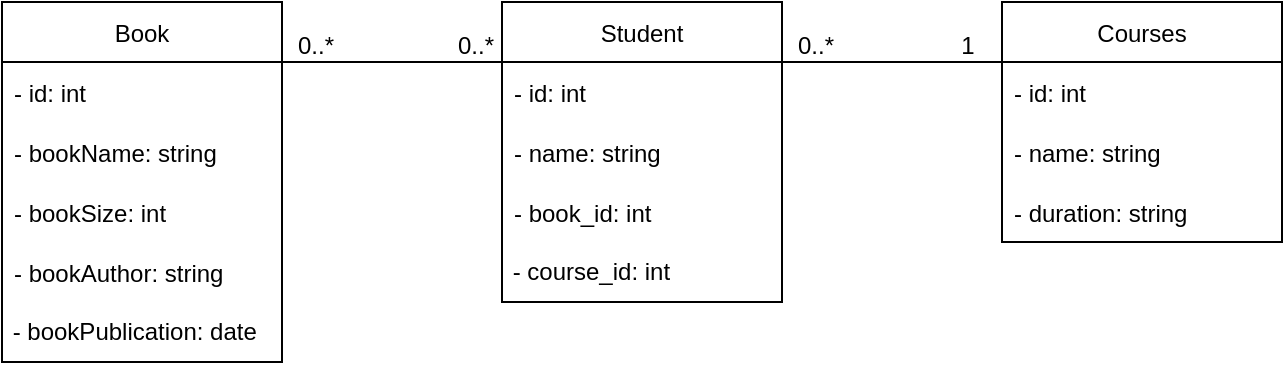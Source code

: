 <mxfile version="20.2.5" type="github">
  <diagram name="Page-1" id="e7e014a7-5840-1c2e-5031-d8a46d1fe8dd">
    <mxGraphModel dx="1422" dy="752" grid="1" gridSize="10" guides="1" tooltips="1" connect="1" arrows="1" fold="1" page="1" pageScale="1" pageWidth="1169" pageHeight="826" background="none" math="0" shadow="0">
      <root>
        <mxCell id="0" />
        <mxCell id="1" parent="0" />
        <mxCell id="MNMvoXWNdez9x1uYCe9a-41" value="Book" style="swimlane;fontStyle=0;childLayout=stackLayout;horizontal=1;startSize=30;horizontalStack=0;resizeParent=1;resizeParentMax=0;resizeLast=0;collapsible=1;marginBottom=0;" vertex="1" parent="1">
          <mxGeometry x="270" y="240" width="140" height="180" as="geometry" />
        </mxCell>
        <mxCell id="MNMvoXWNdez9x1uYCe9a-42" value="- id: int" style="text;strokeColor=none;fillColor=none;align=left;verticalAlign=middle;spacingLeft=4;spacingRight=4;overflow=hidden;points=[[0,0.5],[1,0.5]];portConstraint=eastwest;rotatable=0;" vertex="1" parent="MNMvoXWNdez9x1uYCe9a-41">
          <mxGeometry y="30" width="140" height="30" as="geometry" />
        </mxCell>
        <mxCell id="MNMvoXWNdez9x1uYCe9a-43" value="- bookName: string" style="text;strokeColor=none;fillColor=none;align=left;verticalAlign=middle;spacingLeft=4;spacingRight=4;overflow=hidden;points=[[0,0.5],[1,0.5]];portConstraint=eastwest;rotatable=0;" vertex="1" parent="MNMvoXWNdez9x1uYCe9a-41">
          <mxGeometry y="60" width="140" height="30" as="geometry" />
        </mxCell>
        <mxCell id="MNMvoXWNdez9x1uYCe9a-44" value="- bookSize: int" style="text;strokeColor=none;fillColor=none;align=left;verticalAlign=middle;spacingLeft=4;spacingRight=4;overflow=hidden;points=[[0,0.5],[1,0.5]];portConstraint=eastwest;rotatable=0;" vertex="1" parent="MNMvoXWNdez9x1uYCe9a-41">
          <mxGeometry y="90" width="140" height="30" as="geometry" />
        </mxCell>
        <mxCell id="MNMvoXWNdez9x1uYCe9a-52" value="- bookAuthor: string" style="text;strokeColor=none;fillColor=none;align=left;verticalAlign=middle;spacingLeft=4;spacingRight=4;overflow=hidden;points=[[0,0.5],[1,0.5]];portConstraint=eastwest;rotatable=0;" vertex="1" parent="MNMvoXWNdez9x1uYCe9a-41">
          <mxGeometry y="120" width="140" height="30" as="geometry" />
        </mxCell>
        <mxCell id="MNMvoXWNdez9x1uYCe9a-62" value="&lt;div align=&quot;left&quot;&gt;&amp;nbsp;- bookPublication: date&lt;br&gt;&lt;/div&gt;" style="text;html=1;strokeColor=none;fillColor=none;align=left;verticalAlign=middle;whiteSpace=wrap;rounded=0;" vertex="1" parent="MNMvoXWNdez9x1uYCe9a-41">
          <mxGeometry y="150" width="140" height="30" as="geometry" />
        </mxCell>
        <mxCell id="MNMvoXWNdez9x1uYCe9a-45" value="Student" style="swimlane;fontStyle=0;childLayout=stackLayout;horizontal=1;startSize=30;horizontalStack=0;resizeParent=1;resizeParentMax=0;resizeLast=0;collapsible=1;marginBottom=0;" vertex="1" parent="1">
          <mxGeometry x="520" y="240" width="140" height="150" as="geometry" />
        </mxCell>
        <mxCell id="MNMvoXWNdez9x1uYCe9a-46" value="- id: int" style="text;strokeColor=none;fillColor=none;align=left;verticalAlign=middle;spacingLeft=4;spacingRight=4;overflow=hidden;points=[[0,0.5],[1,0.5]];portConstraint=eastwest;rotatable=0;" vertex="1" parent="MNMvoXWNdez9x1uYCe9a-45">
          <mxGeometry y="30" width="140" height="30" as="geometry" />
        </mxCell>
        <mxCell id="MNMvoXWNdez9x1uYCe9a-47" value="- name: string" style="text;strokeColor=none;fillColor=none;align=left;verticalAlign=middle;spacingLeft=4;spacingRight=4;overflow=hidden;points=[[0,0.5],[1,0.5]];portConstraint=eastwest;rotatable=0;" vertex="1" parent="MNMvoXWNdez9x1uYCe9a-45">
          <mxGeometry y="60" width="140" height="30" as="geometry" />
        </mxCell>
        <mxCell id="MNMvoXWNdez9x1uYCe9a-48" value="- book_id: int" style="text;strokeColor=none;fillColor=none;align=left;verticalAlign=middle;spacingLeft=4;spacingRight=4;overflow=hidden;points=[[0,0.5],[1,0.5]];portConstraint=eastwest;rotatable=0;" vertex="1" parent="MNMvoXWNdez9x1uYCe9a-45">
          <mxGeometry y="90" width="140" height="30" as="geometry" />
        </mxCell>
        <mxCell id="MNMvoXWNdez9x1uYCe9a-58" value="&lt;div align=&quot;left&quot;&gt;&amp;nbsp;- course_id: int&lt;br&gt;&lt;/div&gt;" style="text;html=1;strokeColor=none;fillColor=none;align=left;verticalAlign=middle;whiteSpace=wrap;rounded=0;" vertex="1" parent="MNMvoXWNdez9x1uYCe9a-45">
          <mxGeometry y="120" width="140" height="30" as="geometry" />
        </mxCell>
        <mxCell id="MNMvoXWNdez9x1uYCe9a-49" value="" style="endArrow=none;html=1;rounded=0;" edge="1" parent="1">
          <mxGeometry width="50" height="50" relative="1" as="geometry">
            <mxPoint x="410" y="270" as="sourcePoint" />
            <mxPoint x="520" y="270" as="targetPoint" />
          </mxGeometry>
        </mxCell>
        <mxCell id="MNMvoXWNdez9x1uYCe9a-50" value="0..*" style="text;html=1;strokeColor=none;fillColor=none;align=center;verticalAlign=middle;whiteSpace=wrap;rounded=0;" vertex="1" parent="1">
          <mxGeometry x="397" y="247" width="60" height="30" as="geometry" />
        </mxCell>
        <mxCell id="MNMvoXWNdez9x1uYCe9a-51" value="0..*" style="text;html=1;strokeColor=none;fillColor=none;align=center;verticalAlign=middle;whiteSpace=wrap;rounded=0;" vertex="1" parent="1">
          <mxGeometry x="477" y="247" width="60" height="30" as="geometry" />
        </mxCell>
        <mxCell id="MNMvoXWNdez9x1uYCe9a-54" value="Courses" style="swimlane;fontStyle=0;childLayout=stackLayout;horizontal=1;startSize=30;horizontalStack=0;resizeParent=1;resizeParentMax=0;resizeLast=0;collapsible=1;marginBottom=0;" vertex="1" parent="1">
          <mxGeometry x="770" y="240" width="140" height="120" as="geometry" />
        </mxCell>
        <mxCell id="MNMvoXWNdez9x1uYCe9a-55" value="- id: int" style="text;strokeColor=none;fillColor=none;align=left;verticalAlign=middle;spacingLeft=4;spacingRight=4;overflow=hidden;points=[[0,0.5],[1,0.5]];portConstraint=eastwest;rotatable=0;" vertex="1" parent="MNMvoXWNdez9x1uYCe9a-54">
          <mxGeometry y="30" width="140" height="30" as="geometry" />
        </mxCell>
        <mxCell id="MNMvoXWNdez9x1uYCe9a-56" value="- name: string" style="text;strokeColor=none;fillColor=none;align=left;verticalAlign=middle;spacingLeft=4;spacingRight=4;overflow=hidden;points=[[0,0.5],[1,0.5]];portConstraint=eastwest;rotatable=0;" vertex="1" parent="MNMvoXWNdez9x1uYCe9a-54">
          <mxGeometry y="60" width="140" height="30" as="geometry" />
        </mxCell>
        <mxCell id="MNMvoXWNdez9x1uYCe9a-57" value="- duration: string" style="text;strokeColor=none;fillColor=none;align=left;verticalAlign=middle;spacingLeft=4;spacingRight=4;overflow=hidden;points=[[0,0.5],[1,0.5]];portConstraint=eastwest;rotatable=0;" vertex="1" parent="MNMvoXWNdez9x1uYCe9a-54">
          <mxGeometry y="90" width="140" height="30" as="geometry" />
        </mxCell>
        <mxCell id="MNMvoXWNdez9x1uYCe9a-59" value="" style="endArrow=none;html=1;rounded=0;entryX=0.014;entryY=-0.033;entryDx=0;entryDy=0;entryPerimeter=0;exitX=0.993;exitY=-0.033;exitDx=0;exitDy=0;exitPerimeter=0;" edge="1" parent="1">
          <mxGeometry width="50" height="50" relative="1" as="geometry">
            <mxPoint x="659.02" y="270.01" as="sourcePoint" />
            <mxPoint x="771.96" y="270.01" as="targetPoint" />
          </mxGeometry>
        </mxCell>
        <mxCell id="MNMvoXWNdez9x1uYCe9a-60" value="0..*" style="text;html=1;strokeColor=none;fillColor=none;align=center;verticalAlign=middle;whiteSpace=wrap;rounded=0;" vertex="1" parent="1">
          <mxGeometry x="647" y="247" width="60" height="30" as="geometry" />
        </mxCell>
        <mxCell id="MNMvoXWNdez9x1uYCe9a-61" value="1" style="text;html=1;strokeColor=none;fillColor=none;align=center;verticalAlign=middle;whiteSpace=wrap;rounded=0;" vertex="1" parent="1">
          <mxGeometry x="723" y="247" width="60" height="30" as="geometry" />
        </mxCell>
      </root>
    </mxGraphModel>
  </diagram>
</mxfile>
